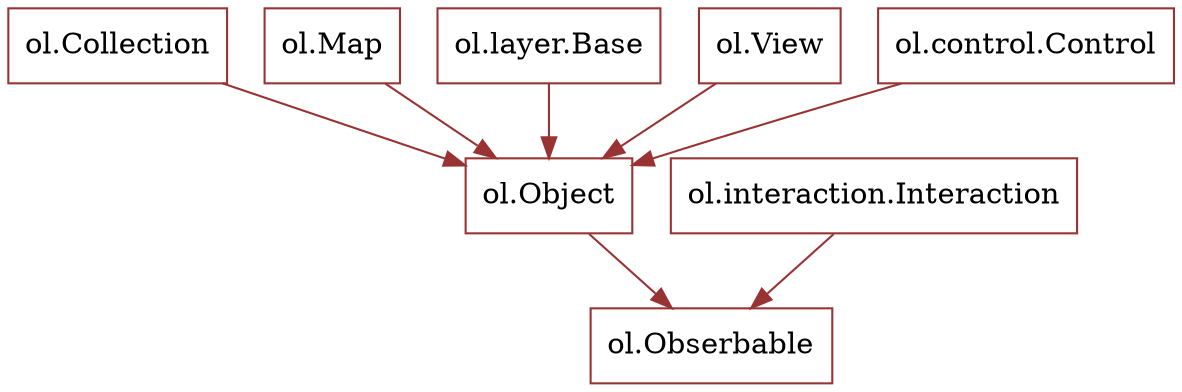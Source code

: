digraph {
  edge [color = "#993333", arrowtail = odot];
  node [color = "#993333", shape = box];
  "ol.Obserbable";
  "ol.Object" -> "ol.Obserbable";
  "ol.interaction.Interaction" -> "ol.Obserbable";
  "ol.Collection" -> "ol.Object";
  "ol.Map" -> "ol.Object";
  "ol.layer.Base" -> "ol.Object";
  "ol.View" -> "ol.Object";
  "ol.control.Control" -> "ol.Object";
}